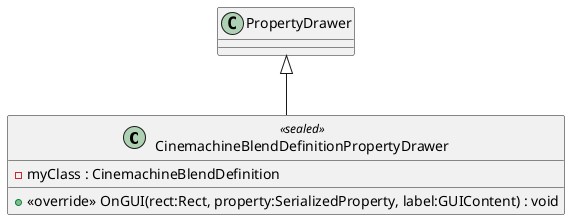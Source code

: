 @startuml
class CinemachineBlendDefinitionPropertyDrawer <<sealed>> {
    - myClass : CinemachineBlendDefinition
    + <<override>> OnGUI(rect:Rect, property:SerializedProperty, label:GUIContent) : void
}
PropertyDrawer <|-- CinemachineBlendDefinitionPropertyDrawer
@enduml
